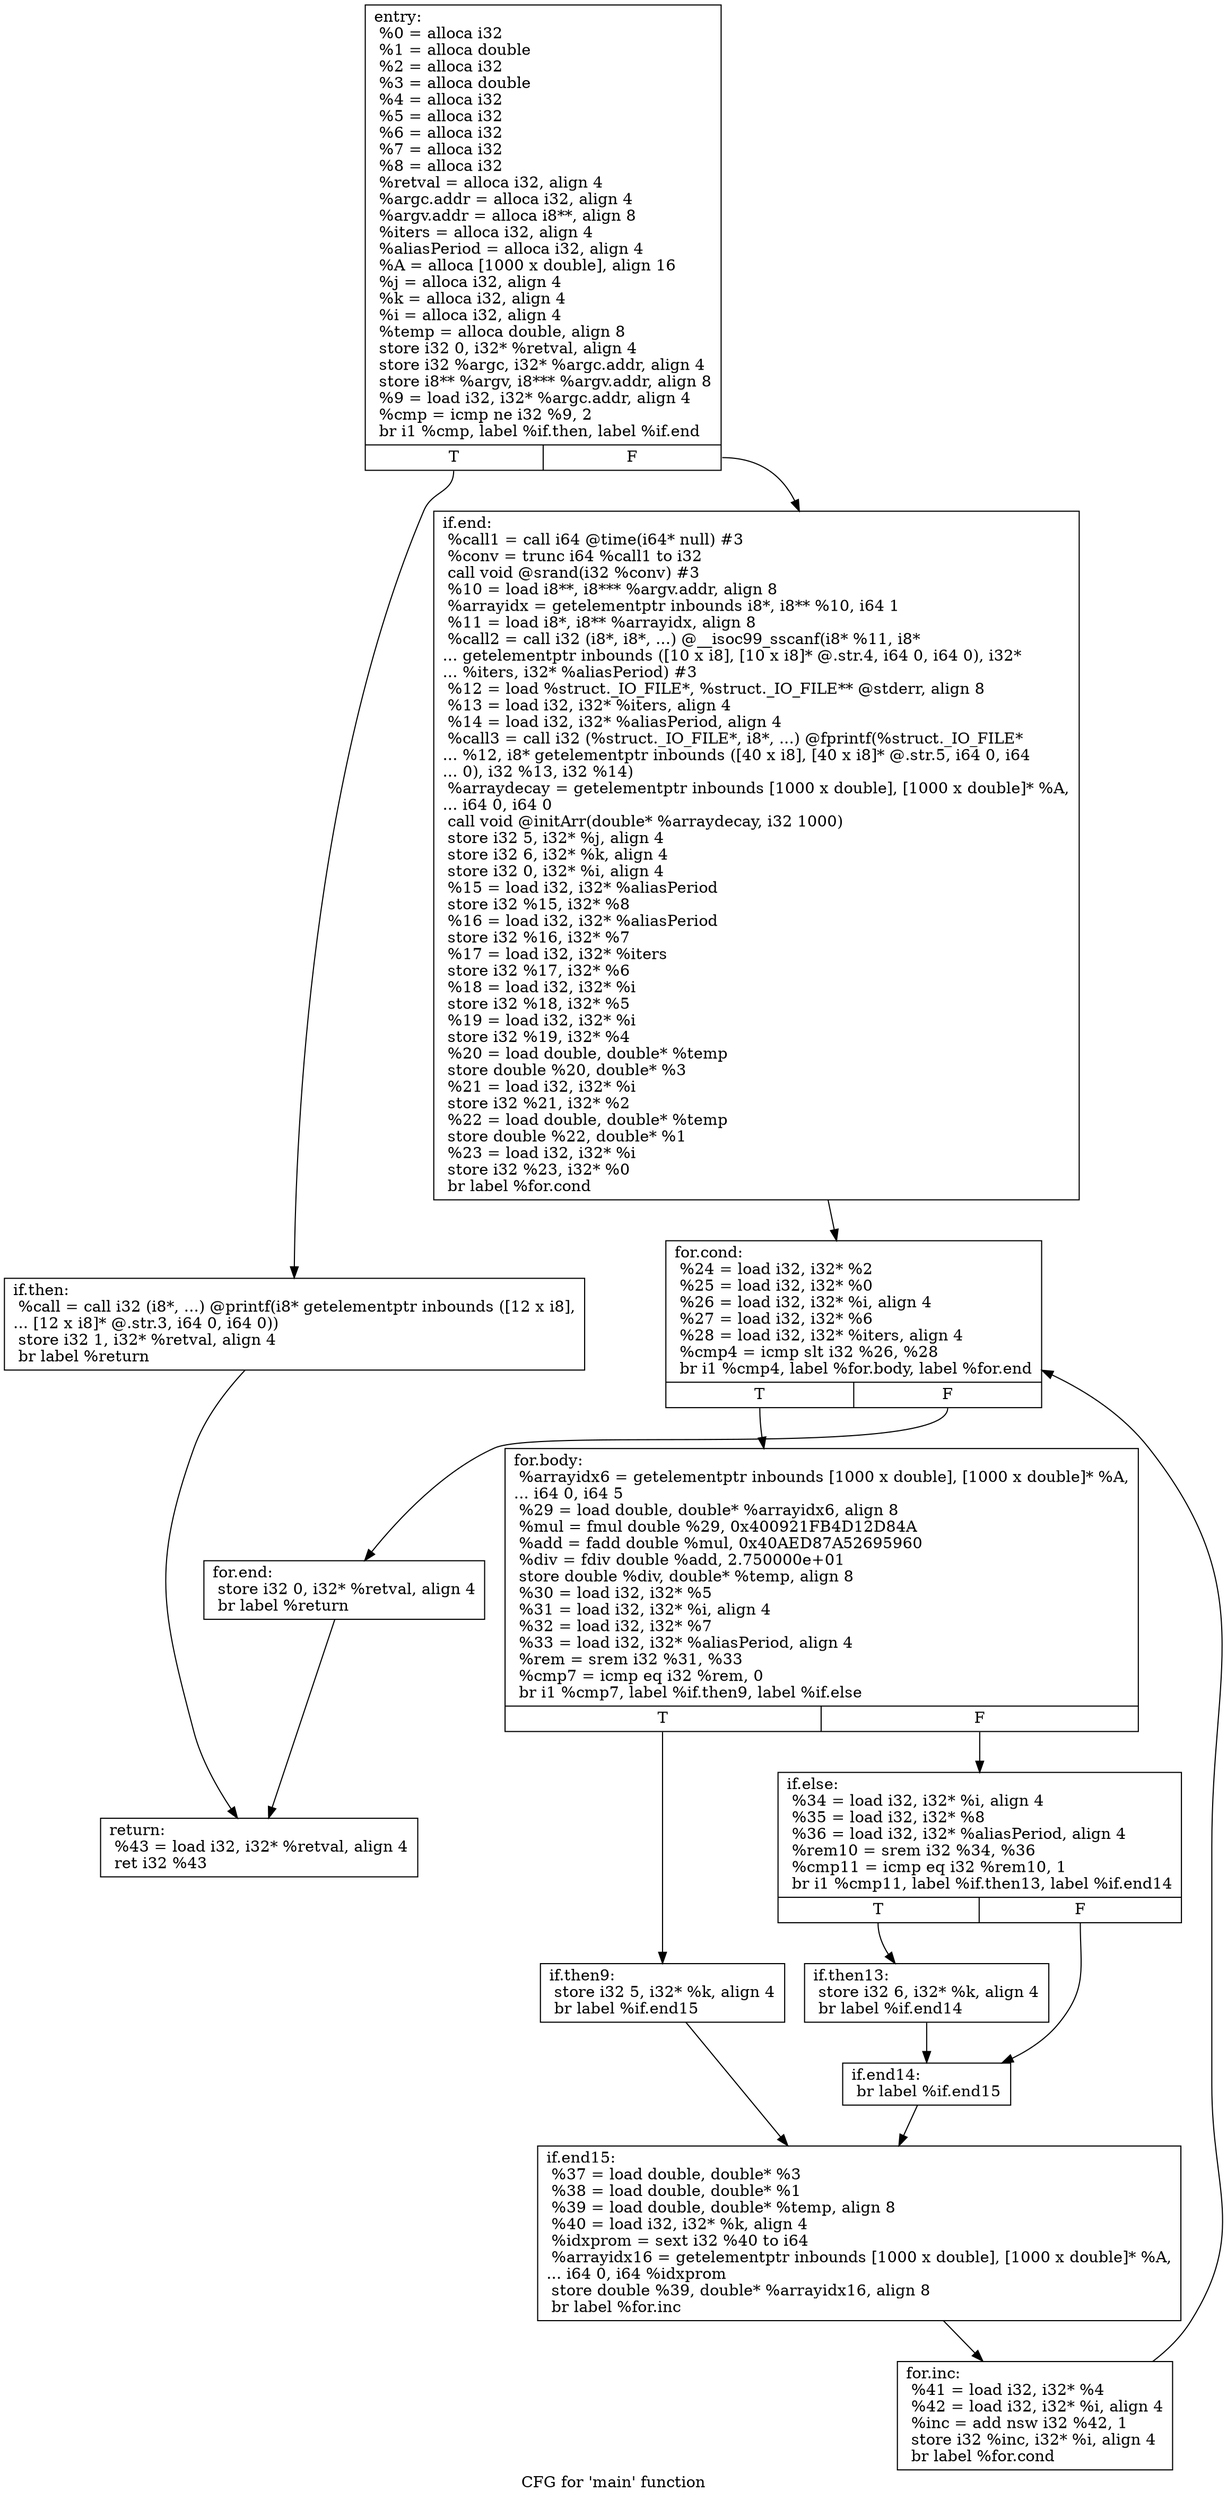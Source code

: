 digraph "CFG for 'main' function" {
	label="CFG for 'main' function";

	Node0x558ef39abfd0 [shape=record,label="{entry:\l  %0 = alloca i32\l  %1 = alloca double\l  %2 = alloca i32\l  %3 = alloca double\l  %4 = alloca i32\l  %5 = alloca i32\l  %6 = alloca i32\l  %7 = alloca i32\l  %8 = alloca i32\l  %retval = alloca i32, align 4\l  %argc.addr = alloca i32, align 4\l  %argv.addr = alloca i8**, align 8\l  %iters = alloca i32, align 4\l  %aliasPeriod = alloca i32, align 4\l  %A = alloca [1000 x double], align 16\l  %j = alloca i32, align 4\l  %k = alloca i32, align 4\l  %i = alloca i32, align 4\l  %temp = alloca double, align 8\l  store i32 0, i32* %retval, align 4\l  store i32 %argc, i32* %argc.addr, align 4\l  store i8** %argv, i8*** %argv.addr, align 8\l  %9 = load i32, i32* %argc.addr, align 4\l  %cmp = icmp ne i32 %9, 2\l  br i1 %cmp, label %if.then, label %if.end\l|{<s0>T|<s1>F}}"];
	Node0x558ef39abfd0:s0 -> Node0x558ef39aea50;
	Node0x558ef39abfd0:s1 -> Node0x558ef39aeaa0;
	Node0x558ef39aea50 [shape=record,label="{if.then:                                          \l  %call = call i32 (i8*, ...) @printf(i8* getelementptr inbounds ([12 x i8],\l... [12 x i8]* @.str.3, i64 0, i64 0))\l  store i32 1, i32* %retval, align 4\l  br label %return\l}"];
	Node0x558ef39aea50 -> Node0x558ef39aedc0;
	Node0x558ef39aeaa0 [shape=record,label="{if.end:                                           \l  %call1 = call i64 @time(i64* null) #3\l  %conv = trunc i64 %call1 to i32\l  call void @srand(i32 %conv) #3\l  %10 = load i8**, i8*** %argv.addr, align 8\l  %arrayidx = getelementptr inbounds i8*, i8** %10, i64 1\l  %11 = load i8*, i8** %arrayidx, align 8\l  %call2 = call i32 (i8*, i8*, ...) @__isoc99_sscanf(i8* %11, i8*\l... getelementptr inbounds ([10 x i8], [10 x i8]* @.str.4, i64 0, i64 0), i32*\l... %iters, i32* %aliasPeriod) #3\l  %12 = load %struct._IO_FILE*, %struct._IO_FILE** @stderr, align 8\l  %13 = load i32, i32* %iters, align 4\l  %14 = load i32, i32* %aliasPeriod, align 4\l  %call3 = call i32 (%struct._IO_FILE*, i8*, ...) @fprintf(%struct._IO_FILE*\l... %12, i8* getelementptr inbounds ([40 x i8], [40 x i8]* @.str.5, i64 0, i64\l... 0), i32 %13, i32 %14)\l  %arraydecay = getelementptr inbounds [1000 x double], [1000 x double]* %A,\l... i64 0, i64 0\l  call void @initArr(double* %arraydecay, i32 1000)\l  store i32 5, i32* %j, align 4\l  store i32 6, i32* %k, align 4\l  store i32 0, i32* %i, align 4\l  %15 = load i32, i32* %aliasPeriod\l  store i32 %15, i32* %8\l  %16 = load i32, i32* %aliasPeriod\l  store i32 %16, i32* %7\l  %17 = load i32, i32* %iters\l  store i32 %17, i32* %6\l  %18 = load i32, i32* %i\l  store i32 %18, i32* %5\l  %19 = load i32, i32* %i\l  store i32 %19, i32* %4\l  %20 = load double, double* %temp\l  store double %20, double* %3\l  %21 = load i32, i32* %i\l  store i32 %21, i32* %2\l  %22 = load double, double* %temp\l  store double %22, double* %1\l  %23 = load i32, i32* %i\l  store i32 %23, i32* %0\l  br label %for.cond\l}"];
	Node0x558ef39aeaa0 -> Node0x558ef39aeaf0;
	Node0x558ef39aeaf0 [shape=record,label="{for.cond:                                         \l  %24 = load i32, i32* %2\l  %25 = load i32, i32* %0\l  %26 = load i32, i32* %i, align 4\l  %27 = load i32, i32* %6\l  %28 = load i32, i32* %iters, align 4\l  %cmp4 = icmp slt i32 %26, %28\l  br i1 %cmp4, label %for.body, label %for.end\l|{<s0>T|<s1>F}}"];
	Node0x558ef39aeaf0:s0 -> Node0x558ef39aeb40;
	Node0x558ef39aeaf0:s1 -> Node0x558ef39aed70;
	Node0x558ef39aeb40 [shape=record,label="{for.body:                                         \l  %arrayidx6 = getelementptr inbounds [1000 x double], [1000 x double]* %A,\l... i64 0, i64 5\l  %29 = load double, double* %arrayidx6, align 8\l  %mul = fmul double %29, 0x400921FB4D12D84A\l  %add = fadd double %mul, 0x40AED87A52695960\l  %div = fdiv double %add, 2.750000e+01\l  store double %div, double* %temp, align 8\l  %30 = load i32, i32* %5\l  %31 = load i32, i32* %i, align 4\l  %32 = load i32, i32* %7\l  %33 = load i32, i32* %aliasPeriod, align 4\l  %rem = srem i32 %31, %33\l  %cmp7 = icmp eq i32 %rem, 0\l  br i1 %cmp7, label %if.then9, label %if.else\l|{<s0>T|<s1>F}}"];
	Node0x558ef39aeb40:s0 -> Node0x558ef39aeb90;
	Node0x558ef39aeb40:s1 -> Node0x558ef39aebe0;
	Node0x558ef39aeb90 [shape=record,label="{if.then9:                                         \l  store i32 5, i32* %k, align 4\l  br label %if.end15\l}"];
	Node0x558ef39aeb90 -> Node0x558ef39aecd0;
	Node0x558ef39aebe0 [shape=record,label="{if.else:                                          \l  %34 = load i32, i32* %i, align 4\l  %35 = load i32, i32* %8\l  %36 = load i32, i32* %aliasPeriod, align 4\l  %rem10 = srem i32 %34, %36\l  %cmp11 = icmp eq i32 %rem10, 1\l  br i1 %cmp11, label %if.then13, label %if.end14\l|{<s0>T|<s1>F}}"];
	Node0x558ef39aebe0:s0 -> Node0x558ef39aec30;
	Node0x558ef39aebe0:s1 -> Node0x558ef39aec80;
	Node0x558ef39aec30 [shape=record,label="{if.then13:                                        \l  store i32 6, i32* %k, align 4\l  br label %if.end14\l}"];
	Node0x558ef39aec30 -> Node0x558ef39aec80;
	Node0x558ef39aec80 [shape=record,label="{if.end14:                                         \l  br label %if.end15\l}"];
	Node0x558ef39aec80 -> Node0x558ef39aecd0;
	Node0x558ef39aecd0 [shape=record,label="{if.end15:                                         \l  %37 = load double, double* %3\l  %38 = load double, double* %1\l  %39 = load double, double* %temp, align 8\l  %40 = load i32, i32* %k, align 4\l  %idxprom = sext i32 %40 to i64\l  %arrayidx16 = getelementptr inbounds [1000 x double], [1000 x double]* %A,\l... i64 0, i64 %idxprom\l  store double %39, double* %arrayidx16, align 8\l  br label %for.inc\l}"];
	Node0x558ef39aecd0 -> Node0x558ef39aed20;
	Node0x558ef39aed20 [shape=record,label="{for.inc:                                          \l  %41 = load i32, i32* %4\l  %42 = load i32, i32* %i, align 4\l  %inc = add nsw i32 %42, 1\l  store i32 %inc, i32* %i, align 4\l  br label %for.cond\l}"];
	Node0x558ef39aed20 -> Node0x558ef39aeaf0;
	Node0x558ef39aed70 [shape=record,label="{for.end:                                          \l  store i32 0, i32* %retval, align 4\l  br label %return\l}"];
	Node0x558ef39aed70 -> Node0x558ef39aedc0;
	Node0x558ef39aedc0 [shape=record,label="{return:                                           \l  %43 = load i32, i32* %retval, align 4\l  ret i32 %43\l}"];
}
